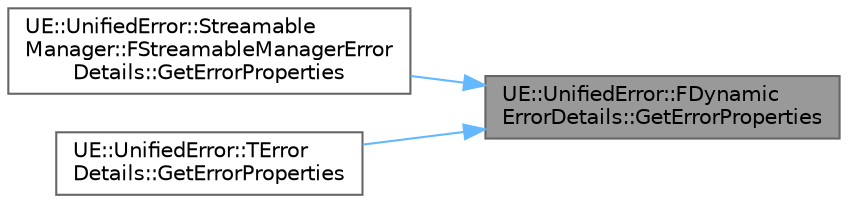 digraph "UE::UnifiedError::FDynamicErrorDetails::GetErrorProperties"
{
 // INTERACTIVE_SVG=YES
 // LATEX_PDF_SIZE
  bgcolor="transparent";
  edge [fontname=Helvetica,fontsize=10,labelfontname=Helvetica,labelfontsize=10];
  node [fontname=Helvetica,fontsize=10,shape=box,height=0.2,width=0.4];
  rankdir="RL";
  Node1 [id="Node000001",label="UE::UnifiedError::FDynamic\lErrorDetails::GetErrorProperties",height=0.2,width=0.4,color="gray40", fillcolor="grey60", style="filled", fontcolor="black",tooltip="GetErrorProperties; by default pass through to the InnerErrorDetails."];
  Node1 -> Node2 [id="edge1_Node000001_Node000002",dir="back",color="steelblue1",style="solid",tooltip=" "];
  Node2 [id="Node000002",label="UE::UnifiedError::Streamable\lManager::FStreamableManagerError\lDetails::GetErrorProperties",height=0.2,width=0.4,color="grey40", fillcolor="white", style="filled",URL="$d4/db2/classUE_1_1UnifiedError_1_1StreamableManager_1_1FStreamableManagerErrorDetails.html#a090a3a4db82e550cc4be6a1cdfca2826",tooltip="GetErrorProperties; by default pass through to the InnerErrorDetails."];
  Node1 -> Node3 [id="edge2_Node000001_Node000003",dir="back",color="steelblue1",style="solid",tooltip=" "];
  Node3 [id="Node000003",label="UE::UnifiedError::TError\lDetails::GetErrorProperties",height=0.2,width=0.4,color="grey40", fillcolor="white", style="filled",URL="$d2/ded/classUE_1_1UnifiedError_1_1TErrorDetails.html#af1daef9150fa0b7a369699308603fcae",tooltip="GetErrorProperties; by default pass through to the InnerErrorDetails."];
}
